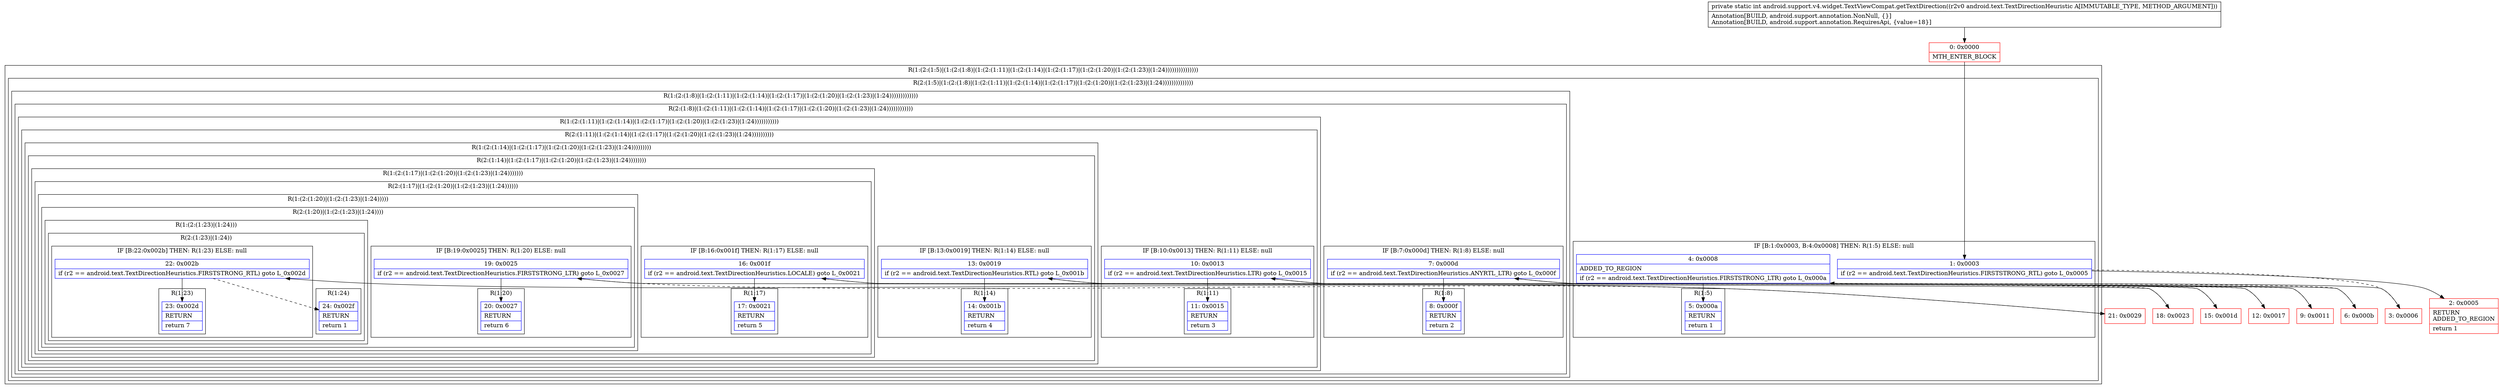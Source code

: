 digraph "CFG forandroid.support.v4.widget.TextViewCompat.getTextDirection(Landroid\/text\/TextDirectionHeuristic;)I" {
subgraph cluster_Region_2034473870 {
label = "R(1:(2:(1:5)|(1:(2:(1:8)|(1:(2:(1:11)|(1:(2:(1:14)|(1:(2:(1:17)|(1:(2:(1:20)|(1:(2:(1:23)|(1:24)))))))))))))))";
node [shape=record,color=blue];
subgraph cluster_Region_1544834288 {
label = "R(2:(1:5)|(1:(2:(1:8)|(1:(2:(1:11)|(1:(2:(1:14)|(1:(2:(1:17)|(1:(2:(1:20)|(1:(2:(1:23)|(1:24))))))))))))))";
node [shape=record,color=blue];
subgraph cluster_IfRegion_1107093634 {
label = "IF [B:1:0x0003, B:4:0x0008] THEN: R(1:5) ELSE: null";
node [shape=record,color=blue];
Node_1 [shape=record,label="{1\:\ 0x0003|if (r2 == android.text.TextDirectionHeuristics.FIRSTSTRONG_RTL) goto L_0x0005\l}"];
Node_4 [shape=record,label="{4\:\ 0x0008|ADDED_TO_REGION\l|if (r2 == android.text.TextDirectionHeuristics.FIRSTSTRONG_LTR) goto L_0x000a\l}"];
subgraph cluster_Region_39296742 {
label = "R(1:5)";
node [shape=record,color=blue];
Node_5 [shape=record,label="{5\:\ 0x000a|RETURN\l|return 1\l}"];
}
}
subgraph cluster_Region_1739451081 {
label = "R(1:(2:(1:8)|(1:(2:(1:11)|(1:(2:(1:14)|(1:(2:(1:17)|(1:(2:(1:20)|(1:(2:(1:23)|(1:24)))))))))))))";
node [shape=record,color=blue];
subgraph cluster_Region_421550336 {
label = "R(2:(1:8)|(1:(2:(1:11)|(1:(2:(1:14)|(1:(2:(1:17)|(1:(2:(1:20)|(1:(2:(1:23)|(1:24))))))))))))";
node [shape=record,color=blue];
subgraph cluster_IfRegion_1069419102 {
label = "IF [B:7:0x000d] THEN: R(1:8) ELSE: null";
node [shape=record,color=blue];
Node_7 [shape=record,label="{7\:\ 0x000d|if (r2 == android.text.TextDirectionHeuristics.ANYRTL_LTR) goto L_0x000f\l}"];
subgraph cluster_Region_27268065 {
label = "R(1:8)";
node [shape=record,color=blue];
Node_8 [shape=record,label="{8\:\ 0x000f|RETURN\l|return 2\l}"];
}
}
subgraph cluster_Region_156453566 {
label = "R(1:(2:(1:11)|(1:(2:(1:14)|(1:(2:(1:17)|(1:(2:(1:20)|(1:(2:(1:23)|(1:24)))))))))))";
node [shape=record,color=blue];
subgraph cluster_Region_304151245 {
label = "R(2:(1:11)|(1:(2:(1:14)|(1:(2:(1:17)|(1:(2:(1:20)|(1:(2:(1:23)|(1:24))))))))))";
node [shape=record,color=blue];
subgraph cluster_IfRegion_1568931373 {
label = "IF [B:10:0x0013] THEN: R(1:11) ELSE: null";
node [shape=record,color=blue];
Node_10 [shape=record,label="{10\:\ 0x0013|if (r2 == android.text.TextDirectionHeuristics.LTR) goto L_0x0015\l}"];
subgraph cluster_Region_1555939687 {
label = "R(1:11)";
node [shape=record,color=blue];
Node_11 [shape=record,label="{11\:\ 0x0015|RETURN\l|return 3\l}"];
}
}
subgraph cluster_Region_1328047860 {
label = "R(1:(2:(1:14)|(1:(2:(1:17)|(1:(2:(1:20)|(1:(2:(1:23)|(1:24)))))))))";
node [shape=record,color=blue];
subgraph cluster_Region_1514867534 {
label = "R(2:(1:14)|(1:(2:(1:17)|(1:(2:(1:20)|(1:(2:(1:23)|(1:24))))))))";
node [shape=record,color=blue];
subgraph cluster_IfRegion_419165372 {
label = "IF [B:13:0x0019] THEN: R(1:14) ELSE: null";
node [shape=record,color=blue];
Node_13 [shape=record,label="{13\:\ 0x0019|if (r2 == android.text.TextDirectionHeuristics.RTL) goto L_0x001b\l}"];
subgraph cluster_Region_713013309 {
label = "R(1:14)";
node [shape=record,color=blue];
Node_14 [shape=record,label="{14\:\ 0x001b|RETURN\l|return 4\l}"];
}
}
subgraph cluster_Region_644637760 {
label = "R(1:(2:(1:17)|(1:(2:(1:20)|(1:(2:(1:23)|(1:24)))))))";
node [shape=record,color=blue];
subgraph cluster_Region_620694200 {
label = "R(2:(1:17)|(1:(2:(1:20)|(1:(2:(1:23)|(1:24))))))";
node [shape=record,color=blue];
subgraph cluster_IfRegion_1667650703 {
label = "IF [B:16:0x001f] THEN: R(1:17) ELSE: null";
node [shape=record,color=blue];
Node_16 [shape=record,label="{16\:\ 0x001f|if (r2 == android.text.TextDirectionHeuristics.LOCALE) goto L_0x0021\l}"];
subgraph cluster_Region_873445006 {
label = "R(1:17)";
node [shape=record,color=blue];
Node_17 [shape=record,label="{17\:\ 0x0021|RETURN\l|return 5\l}"];
}
}
subgraph cluster_Region_1896122923 {
label = "R(1:(2:(1:20)|(1:(2:(1:23)|(1:24)))))";
node [shape=record,color=blue];
subgraph cluster_Region_770897017 {
label = "R(2:(1:20)|(1:(2:(1:23)|(1:24))))";
node [shape=record,color=blue];
subgraph cluster_IfRegion_2086735716 {
label = "IF [B:19:0x0025] THEN: R(1:20) ELSE: null";
node [shape=record,color=blue];
Node_19 [shape=record,label="{19\:\ 0x0025|if (r2 == android.text.TextDirectionHeuristics.FIRSTSTRONG_LTR) goto L_0x0027\l}"];
subgraph cluster_Region_890465696 {
label = "R(1:20)";
node [shape=record,color=blue];
Node_20 [shape=record,label="{20\:\ 0x0027|RETURN\l|return 6\l}"];
}
}
subgraph cluster_Region_1620307195 {
label = "R(1:(2:(1:23)|(1:24)))";
node [shape=record,color=blue];
subgraph cluster_Region_1526242732 {
label = "R(2:(1:23)|(1:24))";
node [shape=record,color=blue];
subgraph cluster_IfRegion_773239736 {
label = "IF [B:22:0x002b] THEN: R(1:23) ELSE: null";
node [shape=record,color=blue];
Node_22 [shape=record,label="{22\:\ 0x002b|if (r2 == android.text.TextDirectionHeuristics.FIRSTSTRONG_RTL) goto L_0x002d\l}"];
subgraph cluster_Region_13018551 {
label = "R(1:23)";
node [shape=record,color=blue];
Node_23 [shape=record,label="{23\:\ 0x002d|RETURN\l|return 7\l}"];
}
}
subgraph cluster_Region_2135782752 {
label = "R(1:24)";
node [shape=record,color=blue];
Node_24 [shape=record,label="{24\:\ 0x002f|RETURN\l|return 1\l}"];
}
}
}
}
}
}
}
}
}
}
}
}
}
}
}
Node_0 [shape=record,color=red,label="{0\:\ 0x0000|MTH_ENTER_BLOCK\l}"];
Node_2 [shape=record,color=red,label="{2\:\ 0x0005|RETURN\lADDED_TO_REGION\l|return 1\l}"];
Node_3 [shape=record,color=red,label="{3\:\ 0x0006}"];
Node_6 [shape=record,color=red,label="{6\:\ 0x000b}"];
Node_9 [shape=record,color=red,label="{9\:\ 0x0011}"];
Node_12 [shape=record,color=red,label="{12\:\ 0x0017}"];
Node_15 [shape=record,color=red,label="{15\:\ 0x001d}"];
Node_18 [shape=record,color=red,label="{18\:\ 0x0023}"];
Node_21 [shape=record,color=red,label="{21\:\ 0x0029}"];
MethodNode[shape=record,label="{private static int android.support.v4.widget.TextViewCompat.getTextDirection((r2v0 android.text.TextDirectionHeuristic A[IMMUTABLE_TYPE, METHOD_ARGUMENT]))  | Annotation[BUILD, android.support.annotation.NonNull, \{\}]\lAnnotation[BUILD, android.support.annotation.RequiresApi, \{value=18\}]\l}"];
MethodNode -> Node_0;
Node_1 -> Node_2;
Node_1 -> Node_3[style=dashed];
Node_4 -> Node_5;
Node_4 -> Node_6[style=dashed];
Node_7 -> Node_8;
Node_7 -> Node_9[style=dashed];
Node_10 -> Node_11;
Node_10 -> Node_12[style=dashed];
Node_13 -> Node_14;
Node_13 -> Node_15[style=dashed];
Node_16 -> Node_17;
Node_16 -> Node_18[style=dashed];
Node_19 -> Node_20;
Node_19 -> Node_21[style=dashed];
Node_22 -> Node_23;
Node_22 -> Node_24[style=dashed];
Node_0 -> Node_1;
Node_3 -> Node_4;
Node_6 -> Node_7;
Node_9 -> Node_10;
Node_12 -> Node_13;
Node_15 -> Node_16;
Node_18 -> Node_19;
Node_21 -> Node_22;
}

